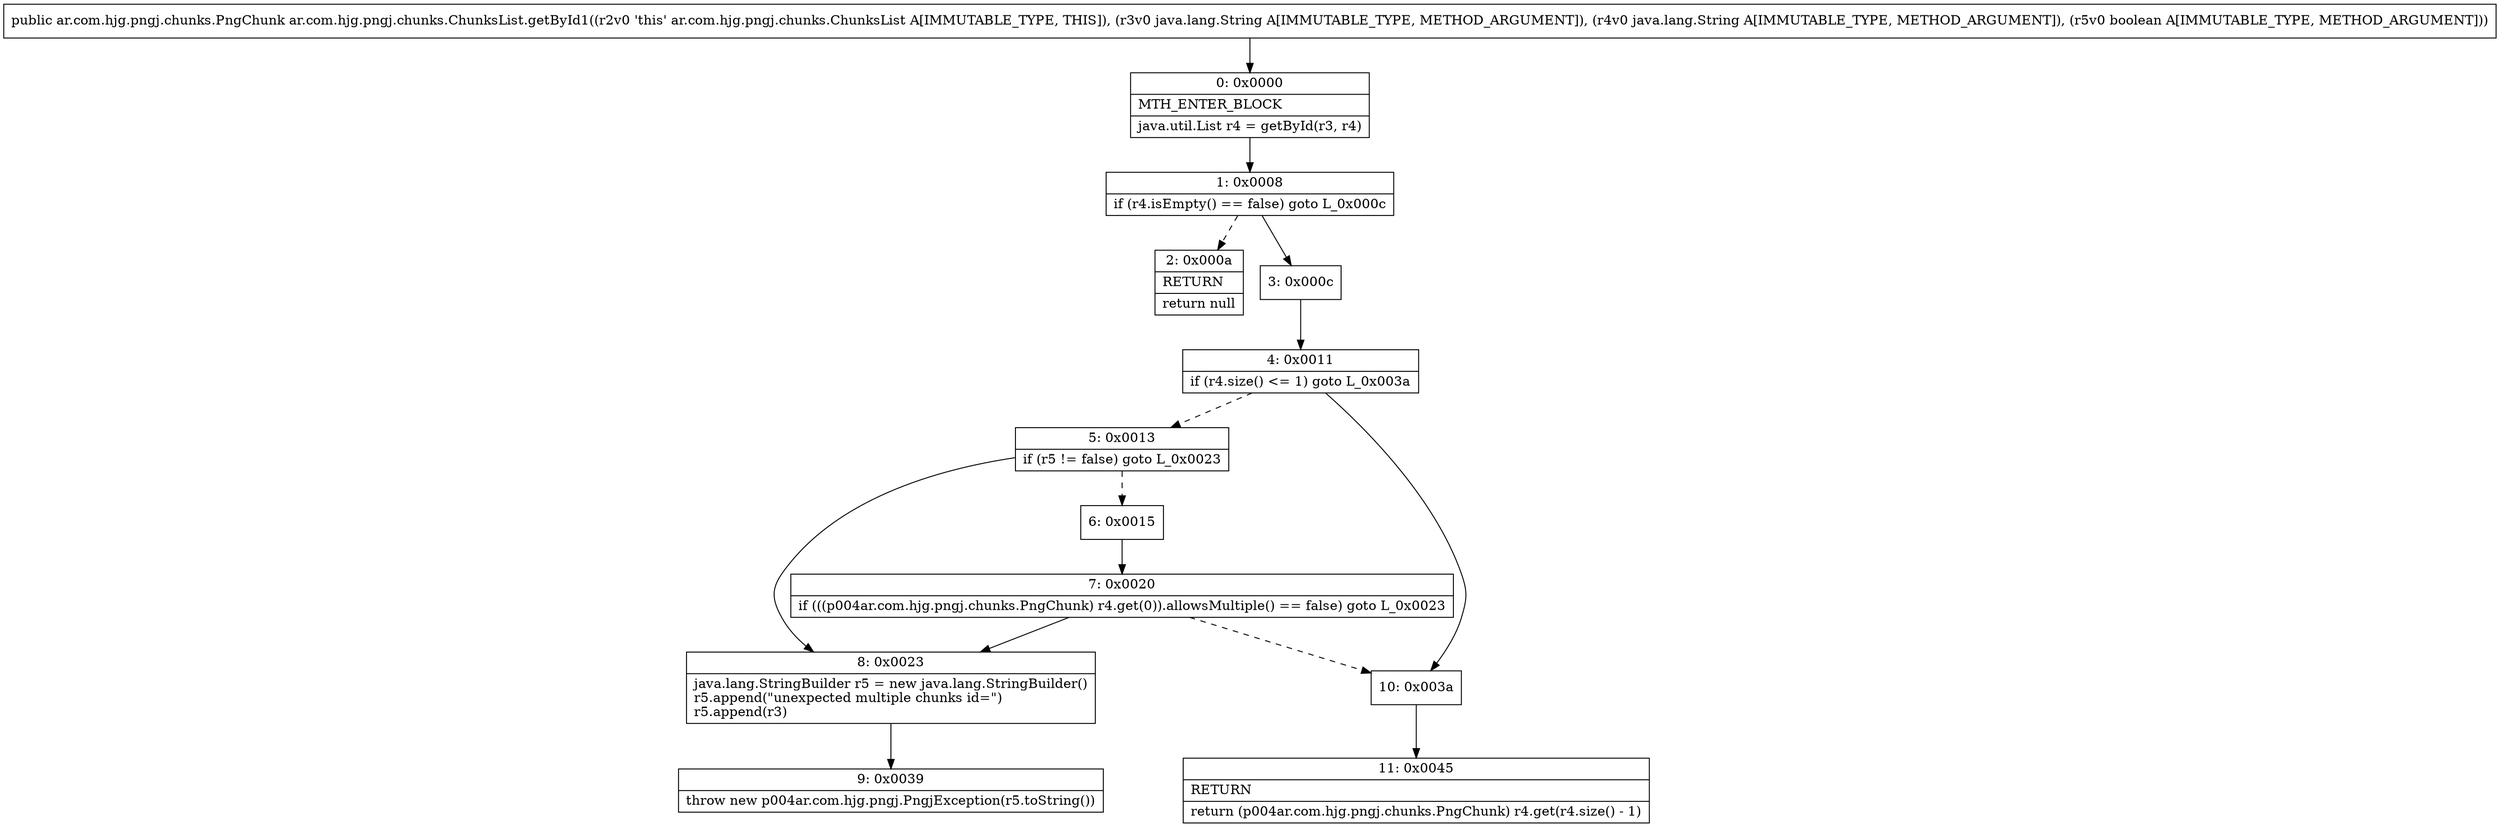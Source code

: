 digraph "CFG forar.com.hjg.pngj.chunks.ChunksList.getById1(Ljava\/lang\/String;Ljava\/lang\/String;Z)Lar\/com\/hjg\/pngj\/chunks\/PngChunk;" {
Node_0 [shape=record,label="{0\:\ 0x0000|MTH_ENTER_BLOCK\l|java.util.List r4 = getById(r3, r4)\l}"];
Node_1 [shape=record,label="{1\:\ 0x0008|if (r4.isEmpty() == false) goto L_0x000c\l}"];
Node_2 [shape=record,label="{2\:\ 0x000a|RETURN\l|return null\l}"];
Node_3 [shape=record,label="{3\:\ 0x000c}"];
Node_4 [shape=record,label="{4\:\ 0x0011|if (r4.size() \<= 1) goto L_0x003a\l}"];
Node_5 [shape=record,label="{5\:\ 0x0013|if (r5 != false) goto L_0x0023\l}"];
Node_6 [shape=record,label="{6\:\ 0x0015}"];
Node_7 [shape=record,label="{7\:\ 0x0020|if (((p004ar.com.hjg.pngj.chunks.PngChunk) r4.get(0)).allowsMultiple() == false) goto L_0x0023\l}"];
Node_8 [shape=record,label="{8\:\ 0x0023|java.lang.StringBuilder r5 = new java.lang.StringBuilder()\lr5.append(\"unexpected multiple chunks id=\")\lr5.append(r3)\l}"];
Node_9 [shape=record,label="{9\:\ 0x0039|throw new p004ar.com.hjg.pngj.PngjException(r5.toString())\l}"];
Node_10 [shape=record,label="{10\:\ 0x003a}"];
Node_11 [shape=record,label="{11\:\ 0x0045|RETURN\l|return (p004ar.com.hjg.pngj.chunks.PngChunk) r4.get(r4.size() \- 1)\l}"];
MethodNode[shape=record,label="{public ar.com.hjg.pngj.chunks.PngChunk ar.com.hjg.pngj.chunks.ChunksList.getById1((r2v0 'this' ar.com.hjg.pngj.chunks.ChunksList A[IMMUTABLE_TYPE, THIS]), (r3v0 java.lang.String A[IMMUTABLE_TYPE, METHOD_ARGUMENT]), (r4v0 java.lang.String A[IMMUTABLE_TYPE, METHOD_ARGUMENT]), (r5v0 boolean A[IMMUTABLE_TYPE, METHOD_ARGUMENT])) }"];
MethodNode -> Node_0;
Node_0 -> Node_1;
Node_1 -> Node_2[style=dashed];
Node_1 -> Node_3;
Node_3 -> Node_4;
Node_4 -> Node_5[style=dashed];
Node_4 -> Node_10;
Node_5 -> Node_6[style=dashed];
Node_5 -> Node_8;
Node_6 -> Node_7;
Node_7 -> Node_8;
Node_7 -> Node_10[style=dashed];
Node_8 -> Node_9;
Node_10 -> Node_11;
}

